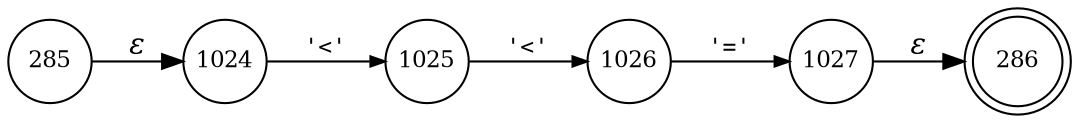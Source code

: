 digraph ATN {
rankdir=LR;
s286[fontsize=11, label="286", shape=doublecircle, fixedsize=true, width=.6];
s1024[fontsize=11,label="1024", shape=circle, fixedsize=true, width=.55, peripheries=1];
s1025[fontsize=11,label="1025", shape=circle, fixedsize=true, width=.55, peripheries=1];
s1026[fontsize=11,label="1026", shape=circle, fixedsize=true, width=.55, peripheries=1];
s1027[fontsize=11,label="1027", shape=circle, fixedsize=true, width=.55, peripheries=1];
s285[fontsize=11,label="285", shape=circle, fixedsize=true, width=.55, peripheries=1];
s285 -> s1024 [fontname="Times-Italic", label="&epsilon;"];
s1024 -> s1025 [fontsize=11, fontname="Courier", arrowsize=.7, label = "'<'", arrowhead = normal];
s1025 -> s1026 [fontsize=11, fontname="Courier", arrowsize=.7, label = "'<'", arrowhead = normal];
s1026 -> s1027 [fontsize=11, fontname="Courier", arrowsize=.7, label = "'='", arrowhead = normal];
s1027 -> s286 [fontname="Times-Italic", label="&epsilon;"];
}